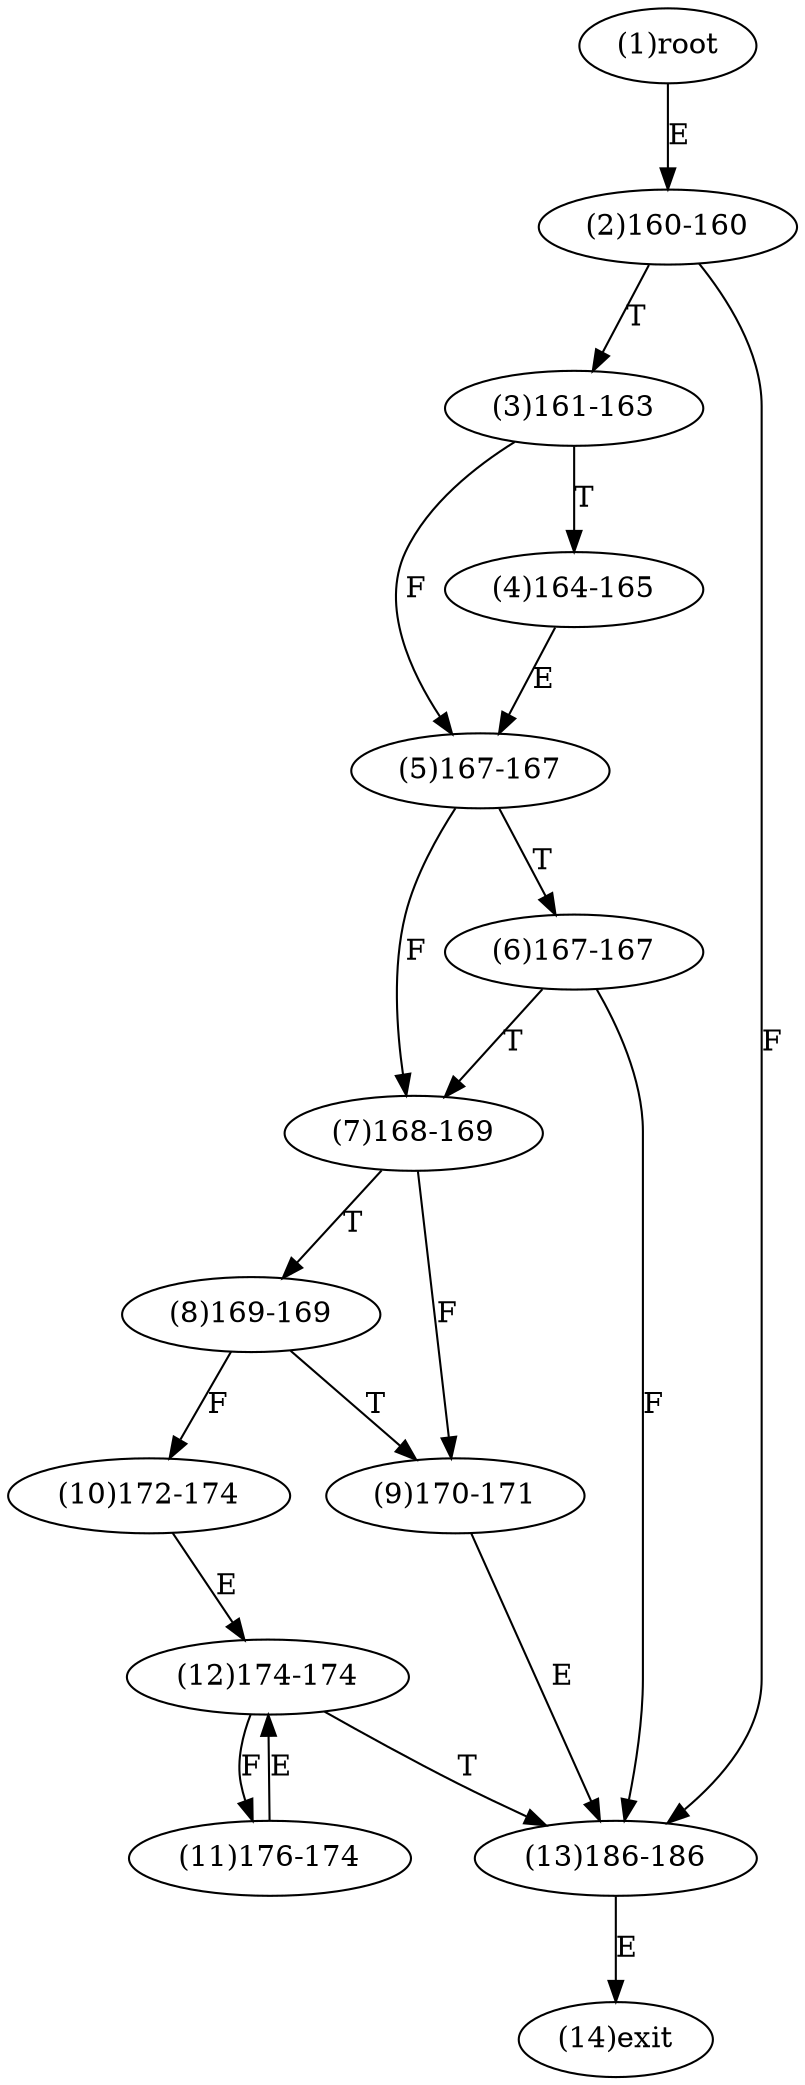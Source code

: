 digraph "" { 
1[ label="(1)root"];
2[ label="(2)160-160"];
3[ label="(3)161-163"];
4[ label="(4)164-165"];
5[ label="(5)167-167"];
6[ label="(6)167-167"];
7[ label="(7)168-169"];
8[ label="(8)169-169"];
9[ label="(9)170-171"];
10[ label="(10)172-174"];
11[ label="(11)176-174"];
12[ label="(12)174-174"];
13[ label="(13)186-186"];
14[ label="(14)exit"];
1->2[ label="E"];
2->13[ label="F"];
2->3[ label="T"];
3->5[ label="F"];
3->4[ label="T"];
4->5[ label="E"];
5->7[ label="F"];
5->6[ label="T"];
6->13[ label="F"];
6->7[ label="T"];
7->9[ label="F"];
7->8[ label="T"];
8->10[ label="F"];
8->9[ label="T"];
9->13[ label="E"];
10->12[ label="E"];
11->12[ label="E"];
12->11[ label="F"];
12->13[ label="T"];
13->14[ label="E"];
}